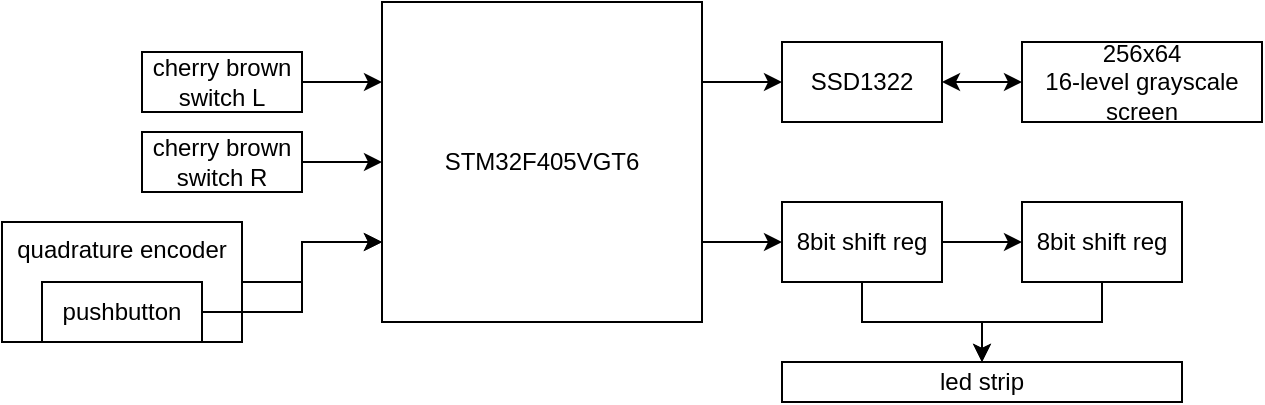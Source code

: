 <mxfile version="24.2.5" type="github">
  <diagram name="Page-1" id="Qj_BxcfMKIQ_ERxApTV2">
    <mxGraphModel dx="574" dy="305" grid="1" gridSize="10" guides="1" tooltips="1" connect="1" arrows="1" fold="1" page="1" pageScale="1" pageWidth="850" pageHeight="1100" math="0" shadow="0">
      <root>
        <mxCell id="0" />
        <mxCell id="1" parent="0" />
        <mxCell id="RxmNOSI8Ks62WlQ8BEST-5" style="edgeStyle=orthogonalEdgeStyle;rounded=0;orthogonalLoop=1;jettySize=auto;html=1;entryX=0;entryY=0.5;entryDx=0;entryDy=0;exitX=1;exitY=0.25;exitDx=0;exitDy=0;" edge="1" parent="1" source="RxmNOSI8Ks62WlQ8BEST-1" target="RxmNOSI8Ks62WlQ8BEST-2">
          <mxGeometry relative="1" as="geometry" />
        </mxCell>
        <mxCell id="RxmNOSI8Ks62WlQ8BEST-9" style="edgeStyle=orthogonalEdgeStyle;rounded=0;orthogonalLoop=1;jettySize=auto;html=1;entryX=0;entryY=0.5;entryDx=0;entryDy=0;exitX=1;exitY=0.75;exitDx=0;exitDy=0;" edge="1" parent="1" source="RxmNOSI8Ks62WlQ8BEST-1" target="RxmNOSI8Ks62WlQ8BEST-6">
          <mxGeometry relative="1" as="geometry" />
        </mxCell>
        <mxCell id="RxmNOSI8Ks62WlQ8BEST-1" value="STM32F405VGT6" style="rounded=0;whiteSpace=wrap;html=1;" vertex="1" parent="1">
          <mxGeometry x="320" y="180" width="160" height="160" as="geometry" />
        </mxCell>
        <mxCell id="RxmNOSI8Ks62WlQ8BEST-4" style="edgeStyle=orthogonalEdgeStyle;rounded=0;orthogonalLoop=1;jettySize=auto;html=1;entryX=0;entryY=0.5;entryDx=0;entryDy=0;startArrow=classic;startFill=1;" edge="1" parent="1" source="RxmNOSI8Ks62WlQ8BEST-2" target="RxmNOSI8Ks62WlQ8BEST-3">
          <mxGeometry relative="1" as="geometry" />
        </mxCell>
        <mxCell id="RxmNOSI8Ks62WlQ8BEST-2" value="SSD1322" style="rounded=0;whiteSpace=wrap;html=1;" vertex="1" parent="1">
          <mxGeometry x="520" y="200" width="80" height="40" as="geometry" />
        </mxCell>
        <mxCell id="RxmNOSI8Ks62WlQ8BEST-3" value="&lt;div&gt;256x64&lt;/div&gt;&lt;div&gt;16-level grayscale screen&lt;br&gt;&lt;/div&gt;" style="rounded=0;whiteSpace=wrap;html=1;" vertex="1" parent="1">
          <mxGeometry x="640" y="200" width="120" height="40" as="geometry" />
        </mxCell>
        <mxCell id="RxmNOSI8Ks62WlQ8BEST-8" style="edgeStyle=orthogonalEdgeStyle;rounded=0;orthogonalLoop=1;jettySize=auto;html=1;entryX=0;entryY=0.5;entryDx=0;entryDy=0;" edge="1" parent="1" source="RxmNOSI8Ks62WlQ8BEST-6" target="RxmNOSI8Ks62WlQ8BEST-7">
          <mxGeometry relative="1" as="geometry" />
        </mxCell>
        <mxCell id="RxmNOSI8Ks62WlQ8BEST-13" style="edgeStyle=orthogonalEdgeStyle;rounded=0;orthogonalLoop=1;jettySize=auto;html=1;entryX=0.5;entryY=0;entryDx=0;entryDy=0;" edge="1" parent="1" source="RxmNOSI8Ks62WlQ8BEST-6" target="RxmNOSI8Ks62WlQ8BEST-10">
          <mxGeometry relative="1" as="geometry" />
        </mxCell>
        <mxCell id="RxmNOSI8Ks62WlQ8BEST-6" value="8bit shift reg" style="rounded=0;whiteSpace=wrap;html=1;" vertex="1" parent="1">
          <mxGeometry x="520" y="280" width="80" height="40" as="geometry" />
        </mxCell>
        <mxCell id="RxmNOSI8Ks62WlQ8BEST-14" style="edgeStyle=orthogonalEdgeStyle;rounded=0;orthogonalLoop=1;jettySize=auto;html=1;entryX=0.5;entryY=0;entryDx=0;entryDy=0;" edge="1" parent="1" source="RxmNOSI8Ks62WlQ8BEST-7" target="RxmNOSI8Ks62WlQ8BEST-10">
          <mxGeometry relative="1" as="geometry" />
        </mxCell>
        <mxCell id="RxmNOSI8Ks62WlQ8BEST-7" value="8bit shift reg" style="rounded=0;whiteSpace=wrap;html=1;" vertex="1" parent="1">
          <mxGeometry x="640" y="280" width="80" height="40" as="geometry" />
        </mxCell>
        <mxCell id="RxmNOSI8Ks62WlQ8BEST-10" value="led strip" style="rounded=0;whiteSpace=wrap;html=1;" vertex="1" parent="1">
          <mxGeometry x="520" y="360" width="200" height="20" as="geometry" />
        </mxCell>
        <mxCell id="RxmNOSI8Ks62WlQ8BEST-17" style="edgeStyle=orthogonalEdgeStyle;rounded=0;orthogonalLoop=1;jettySize=auto;html=1;entryX=0;entryY=0.25;entryDx=0;entryDy=0;" edge="1" parent="1" source="RxmNOSI8Ks62WlQ8BEST-15" target="RxmNOSI8Ks62WlQ8BEST-1">
          <mxGeometry relative="1" as="geometry" />
        </mxCell>
        <mxCell id="RxmNOSI8Ks62WlQ8BEST-15" value="cherry brown switch L" style="rounded=0;whiteSpace=wrap;html=1;" vertex="1" parent="1">
          <mxGeometry x="200" y="205" width="80" height="30" as="geometry" />
        </mxCell>
        <mxCell id="RxmNOSI8Ks62WlQ8BEST-18" style="edgeStyle=orthogonalEdgeStyle;rounded=0;orthogonalLoop=1;jettySize=auto;html=1;entryX=0;entryY=0.5;entryDx=0;entryDy=0;" edge="1" parent="1" source="RxmNOSI8Ks62WlQ8BEST-16" target="RxmNOSI8Ks62WlQ8BEST-1">
          <mxGeometry relative="1" as="geometry" />
        </mxCell>
        <mxCell id="RxmNOSI8Ks62WlQ8BEST-16" value="cherry brown switch R" style="rounded=0;whiteSpace=wrap;html=1;" vertex="1" parent="1">
          <mxGeometry x="200" y="245" width="80" height="30" as="geometry" />
        </mxCell>
        <mxCell id="RxmNOSI8Ks62WlQ8BEST-21" style="edgeStyle=orthogonalEdgeStyle;rounded=0;orthogonalLoop=1;jettySize=auto;html=1;entryX=0;entryY=0.75;entryDx=0;entryDy=0;" edge="1" parent="1" source="RxmNOSI8Ks62WlQ8BEST-19" target="RxmNOSI8Ks62WlQ8BEST-1">
          <mxGeometry relative="1" as="geometry">
            <Array as="points">
              <mxPoint x="280" y="320" />
              <mxPoint x="280" y="300" />
            </Array>
          </mxGeometry>
        </mxCell>
        <mxCell id="RxmNOSI8Ks62WlQ8BEST-19" value="quadrature encoder" style="rounded=0;whiteSpace=wrap;html=1;verticalAlign=top;" vertex="1" parent="1">
          <mxGeometry x="130" y="290" width="120" height="60" as="geometry" />
        </mxCell>
        <mxCell id="RxmNOSI8Ks62WlQ8BEST-22" style="edgeStyle=orthogonalEdgeStyle;rounded=0;orthogonalLoop=1;jettySize=auto;html=1;entryX=0;entryY=0.75;entryDx=0;entryDy=0;" edge="1" parent="1" source="RxmNOSI8Ks62WlQ8BEST-20" target="RxmNOSI8Ks62WlQ8BEST-1">
          <mxGeometry relative="1" as="geometry">
            <Array as="points">
              <mxPoint x="280" y="335" />
              <mxPoint x="280" y="300" />
            </Array>
          </mxGeometry>
        </mxCell>
        <mxCell id="RxmNOSI8Ks62WlQ8BEST-20" value="pushbutton" style="rounded=0;whiteSpace=wrap;html=1;" vertex="1" parent="1">
          <mxGeometry x="150" y="320" width="80" height="30" as="geometry" />
        </mxCell>
      </root>
    </mxGraphModel>
  </diagram>
</mxfile>

